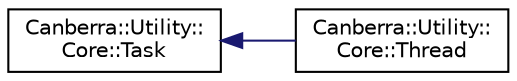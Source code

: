 digraph "Graphical Class Hierarchy"
{
  edge [fontname="Helvetica",fontsize="10",labelfontname="Helvetica",labelfontsize="10"];
  node [fontname="Helvetica",fontsize="10",shape=record];
  rankdir="LR";
  Node0 [label="Canberra::Utility::\lCore::Task",height=0.2,width=0.4,color="black", fillcolor="white", style="filled",URL="$d0/d2a/class_canberra_1_1_utility_1_1_core_1_1_task.html"];
  Node0 -> Node1 [dir="back",color="midnightblue",fontsize="10",style="solid",fontname="Helvetica"];
  Node1 [label="Canberra::Utility::\lCore::Thread",height=0.2,width=0.4,color="black", fillcolor="white", style="filled",URL="$d8/d91/class_canberra_1_1_utility_1_1_core_1_1_thread.html"];
}
